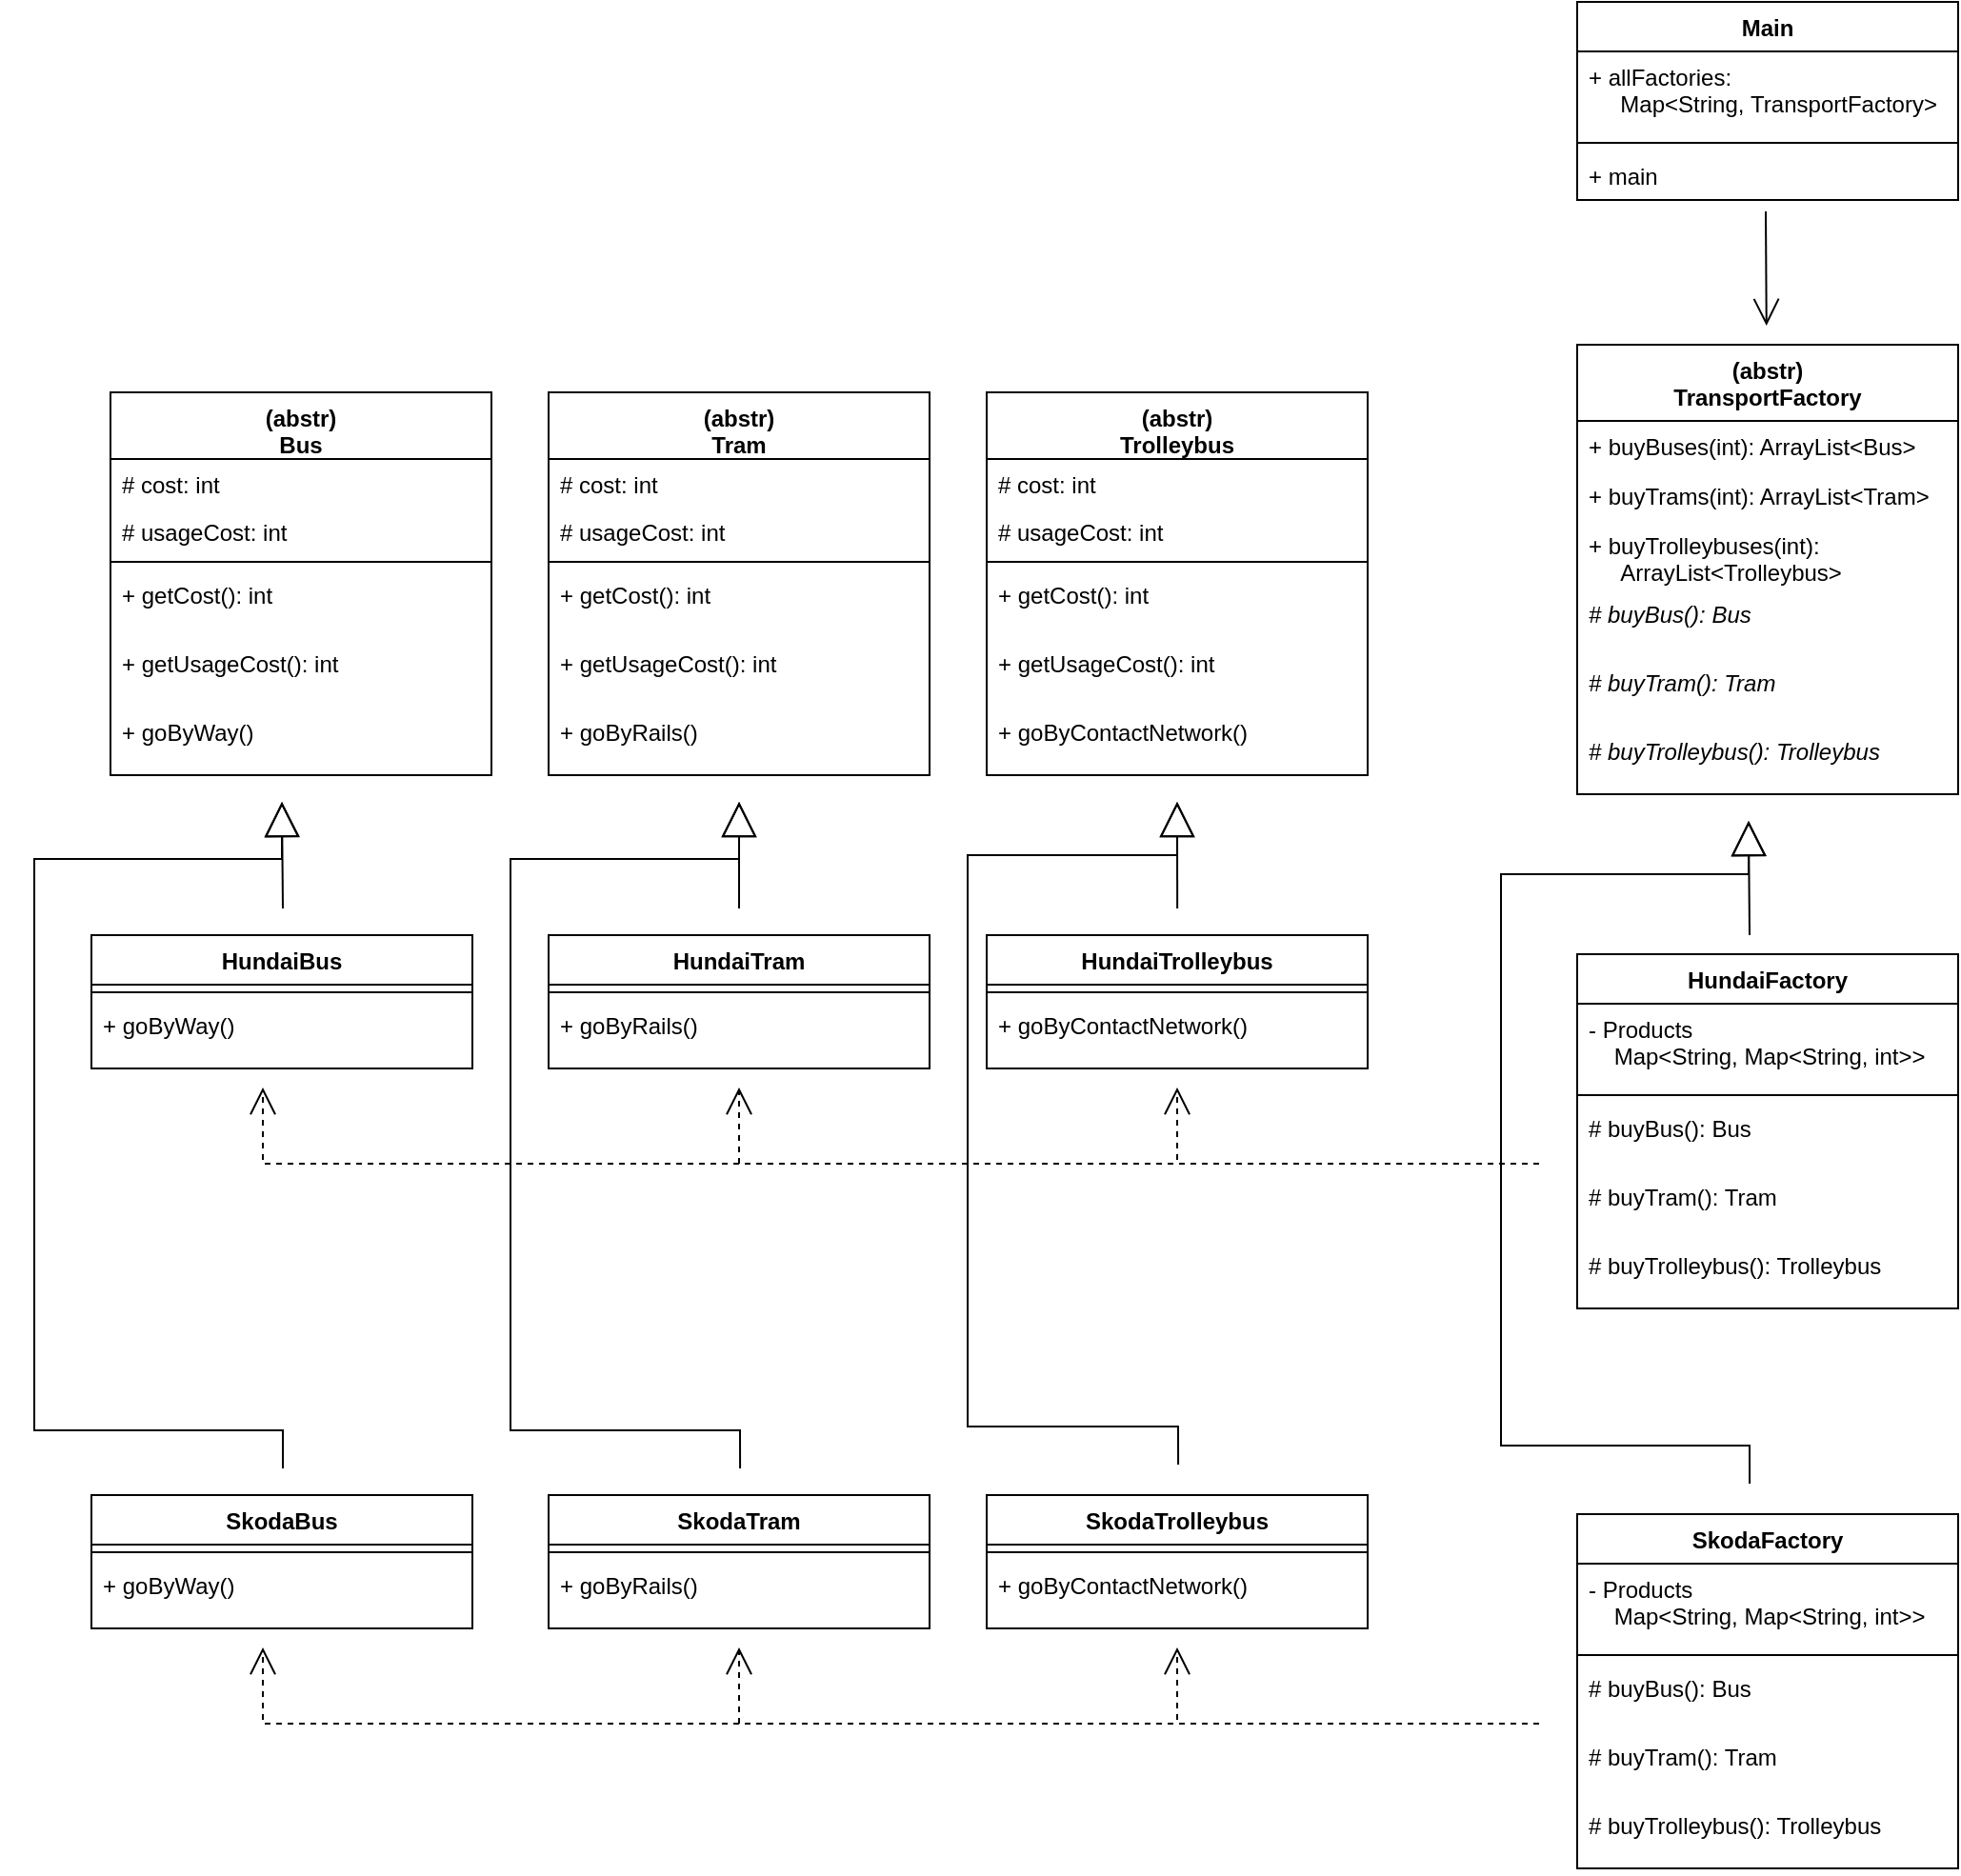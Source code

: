 <mxfile version="20.8.16" type="device"><diagram name="Сторінка-1" id="wtMm6hWJUEicgzMQ3wxV"><mxGraphModel dx="3316" dy="2351" grid="1" gridSize="10" guides="1" tooltips="1" connect="1" arrows="1" fold="1" page="1" pageScale="1" pageWidth="827" pageHeight="1169" math="0" shadow="0"><root><mxCell id="0"/><mxCell id="1" parent="0"/><mxCell id="mGSMuSWFJqqSMFILn1i0-1" value="Main" style="swimlane;fontStyle=1;align=center;verticalAlign=top;childLayout=stackLayout;horizontal=1;startSize=26;horizontalStack=0;resizeParent=1;resizeParentMax=0;resizeLast=0;collapsible=1;marginBottom=0;" vertex="1" parent="1"><mxGeometry x="160" y="-30" width="200" height="104" as="geometry"/></mxCell><mxCell id="mGSMuSWFJqqSMFILn1i0-2" value="+ allFactories:&#10;     Map&lt;String, TransportFactory&gt;" style="text;strokeColor=none;fillColor=none;align=left;verticalAlign=top;spacingLeft=4;spacingRight=4;overflow=hidden;rotatable=0;points=[[0,0.5],[1,0.5]];portConstraint=eastwest;" vertex="1" parent="mGSMuSWFJqqSMFILn1i0-1"><mxGeometry y="26" width="200" height="44" as="geometry"/></mxCell><mxCell id="mGSMuSWFJqqSMFILn1i0-3" value="" style="line;strokeWidth=1;fillColor=none;align=left;verticalAlign=middle;spacingTop=-1;spacingLeft=3;spacingRight=3;rotatable=0;labelPosition=right;points=[];portConstraint=eastwest;strokeColor=inherit;" vertex="1" parent="mGSMuSWFJqqSMFILn1i0-1"><mxGeometry y="70" width="200" height="8" as="geometry"/></mxCell><mxCell id="mGSMuSWFJqqSMFILn1i0-4" value="+ main" style="text;strokeColor=none;fillColor=none;align=left;verticalAlign=top;spacingLeft=4;spacingRight=4;overflow=hidden;rotatable=0;points=[[0,0.5],[1,0.5]];portConstraint=eastwest;" vertex="1" parent="mGSMuSWFJqqSMFILn1i0-1"><mxGeometry y="78" width="200" height="26" as="geometry"/></mxCell><mxCell id="mGSMuSWFJqqSMFILn1i0-5" value="(abstr)&#10;TransportFactory" style="swimlane;fontStyle=1;align=center;verticalAlign=top;childLayout=stackLayout;horizontal=1;startSize=40;horizontalStack=0;resizeParent=1;resizeParentMax=0;resizeLast=0;collapsible=1;marginBottom=0;" vertex="1" parent="1"><mxGeometry x="160" y="150" width="200" height="236" as="geometry"/></mxCell><mxCell id="mGSMuSWFJqqSMFILn1i0-8" value="+ buyBuses(int): ArrayList&lt;Bus&gt;" style="text;strokeColor=none;fillColor=none;align=left;verticalAlign=top;spacingLeft=4;spacingRight=4;overflow=hidden;rotatable=0;points=[[0,0.5],[1,0.5]];portConstraint=eastwest;" vertex="1" parent="mGSMuSWFJqqSMFILn1i0-5"><mxGeometry y="40" width="200" height="26" as="geometry"/></mxCell><mxCell id="mGSMuSWFJqqSMFILn1i0-10" value="+ buyTrams(int): ArrayList&lt;Tram&gt;" style="text;strokeColor=none;fillColor=none;align=left;verticalAlign=top;spacingLeft=4;spacingRight=4;overflow=hidden;rotatable=0;points=[[0,0.5],[1,0.5]];portConstraint=eastwest;" vertex="1" parent="mGSMuSWFJqqSMFILn1i0-5"><mxGeometry y="66" width="200" height="26" as="geometry"/></mxCell><mxCell id="mGSMuSWFJqqSMFILn1i0-11" value="+ buyTrolleybuses(int):&#10;     ArrayList&lt;Trolleybus&gt;" style="text;strokeColor=none;fillColor=none;align=left;verticalAlign=top;spacingLeft=4;spacingRight=4;overflow=hidden;rotatable=0;points=[[0,0.5],[1,0.5]];portConstraint=eastwest;" vertex="1" parent="mGSMuSWFJqqSMFILn1i0-5"><mxGeometry y="92" width="200" height="36" as="geometry"/></mxCell><mxCell id="mGSMuSWFJqqSMFILn1i0-13" value="# buyBus(): Bus" style="text;strokeColor=none;fillColor=none;align=left;verticalAlign=top;spacingLeft=4;spacingRight=4;overflow=hidden;rotatable=0;points=[[0,0.5],[1,0.5]];portConstraint=eastwest;fontStyle=2" vertex="1" parent="mGSMuSWFJqqSMFILn1i0-5"><mxGeometry y="128" width="200" height="36" as="geometry"/></mxCell><mxCell id="mGSMuSWFJqqSMFILn1i0-14" value="# buyTram(): Tram" style="text;strokeColor=none;fillColor=none;align=left;verticalAlign=top;spacingLeft=4;spacingRight=4;overflow=hidden;rotatable=0;points=[[0,0.5],[1,0.5]];portConstraint=eastwest;fontStyle=2" vertex="1" parent="mGSMuSWFJqqSMFILn1i0-5"><mxGeometry y="164" width="200" height="36" as="geometry"/></mxCell><mxCell id="mGSMuSWFJqqSMFILn1i0-12" value="# buyTrolleybus(): Trolleybus" style="text;strokeColor=none;fillColor=none;align=left;verticalAlign=top;spacingLeft=4;spacingRight=4;overflow=hidden;rotatable=0;points=[[0,0.5],[1,0.5]];portConstraint=eastwest;fontStyle=2" vertex="1" parent="mGSMuSWFJqqSMFILn1i0-5"><mxGeometry y="200" width="200" height="36" as="geometry"/></mxCell><mxCell id="mGSMuSWFJqqSMFILn1i0-9" value="" style="endArrow=open;endFill=1;endSize=12;html=1;rounded=0;" edge="1" parent="1"><mxGeometry width="160" relative="1" as="geometry"><mxPoint x="259" y="80" as="sourcePoint"/><mxPoint x="259.38" y="140" as="targetPoint"/></mxGeometry></mxCell><mxCell id="mGSMuSWFJqqSMFILn1i0-15" value="" style="endArrow=block;endSize=16;endFill=0;html=1;rounded=0;" edge="1" parent="1"><mxGeometry width="160" relative="1" as="geometry"><mxPoint x="250.5" y="460" as="sourcePoint"/><mxPoint x="250" y="400" as="targetPoint"/></mxGeometry></mxCell><mxCell id="mGSMuSWFJqqSMFILn1i0-16" value="HundaiFactory" style="swimlane;fontStyle=1;align=center;verticalAlign=top;childLayout=stackLayout;horizontal=1;startSize=26;horizontalStack=0;resizeParent=1;resizeParentMax=0;resizeLast=0;collapsible=1;marginBottom=0;" vertex="1" parent="1"><mxGeometry x="160" y="470" width="200" height="186" as="geometry"/></mxCell><mxCell id="mGSMuSWFJqqSMFILn1i0-17" value="- Products&#10;    Map&lt;String, Map&lt;String, int&gt;&gt; " style="text;strokeColor=none;fillColor=none;align=left;verticalAlign=top;spacingLeft=4;spacingRight=4;overflow=hidden;rotatable=0;points=[[0,0.5],[1,0.5]];portConstraint=eastwest;" vertex="1" parent="mGSMuSWFJqqSMFILn1i0-16"><mxGeometry y="26" width="200" height="44" as="geometry"/></mxCell><mxCell id="mGSMuSWFJqqSMFILn1i0-18" value="" style="line;strokeWidth=1;fillColor=none;align=left;verticalAlign=middle;spacingTop=-1;spacingLeft=3;spacingRight=3;rotatable=0;labelPosition=right;points=[];portConstraint=eastwest;strokeColor=inherit;" vertex="1" parent="mGSMuSWFJqqSMFILn1i0-16"><mxGeometry y="70" width="200" height="8" as="geometry"/></mxCell><mxCell id="mGSMuSWFJqqSMFILn1i0-20" value="# buyBus(): Bus" style="text;strokeColor=none;fillColor=none;align=left;verticalAlign=top;spacingLeft=4;spacingRight=4;overflow=hidden;rotatable=0;points=[[0,0.5],[1,0.5]];portConstraint=eastwest;fontStyle=0" vertex="1" parent="mGSMuSWFJqqSMFILn1i0-16"><mxGeometry y="78" width="200" height="36" as="geometry"/></mxCell><mxCell id="mGSMuSWFJqqSMFILn1i0-21" value="# buyTram(): Tram" style="text;strokeColor=none;fillColor=none;align=left;verticalAlign=top;spacingLeft=4;spacingRight=4;overflow=hidden;rotatable=0;points=[[0,0.5],[1,0.5]];portConstraint=eastwest;fontStyle=0" vertex="1" parent="mGSMuSWFJqqSMFILn1i0-16"><mxGeometry y="114" width="200" height="36" as="geometry"/></mxCell><mxCell id="mGSMuSWFJqqSMFILn1i0-22" value="# buyTrolleybus(): Trolleybus" style="text;strokeColor=none;fillColor=none;align=left;verticalAlign=top;spacingLeft=4;spacingRight=4;overflow=hidden;rotatable=0;points=[[0,0.5],[1,0.5]];portConstraint=eastwest;fontStyle=0" vertex="1" parent="mGSMuSWFJqqSMFILn1i0-16"><mxGeometry y="150" width="200" height="36" as="geometry"/></mxCell><mxCell id="mGSMuSWFJqqSMFILn1i0-23" value="(abstr)&#10;Trolleybus" style="swimlane;fontStyle=1;align=center;verticalAlign=top;childLayout=stackLayout;horizontal=1;startSize=35;horizontalStack=0;resizeParent=1;resizeParentMax=0;resizeLast=0;collapsible=1;marginBottom=0;" vertex="1" parent="1"><mxGeometry x="-150" y="175" width="200" height="201" as="geometry"/></mxCell><mxCell id="mGSMuSWFJqqSMFILn1i0-24" value="# cost: int" style="text;strokeColor=none;fillColor=none;align=left;verticalAlign=top;spacingLeft=4;spacingRight=4;overflow=hidden;rotatable=0;points=[[0,0.5],[1,0.5]];portConstraint=eastwest;" vertex="1" parent="mGSMuSWFJqqSMFILn1i0-23"><mxGeometry y="35" width="200" height="25" as="geometry"/></mxCell><mxCell id="mGSMuSWFJqqSMFILn1i0-29" value="# usageCost: int" style="text;strokeColor=none;fillColor=none;align=left;verticalAlign=top;spacingLeft=4;spacingRight=4;overflow=hidden;rotatable=0;points=[[0,0.5],[1,0.5]];portConstraint=eastwest;" vertex="1" parent="mGSMuSWFJqqSMFILn1i0-23"><mxGeometry y="60" width="200" height="25" as="geometry"/></mxCell><mxCell id="mGSMuSWFJqqSMFILn1i0-25" value="" style="line;strokeWidth=1;fillColor=none;align=left;verticalAlign=middle;spacingTop=-1;spacingLeft=3;spacingRight=3;rotatable=0;labelPosition=right;points=[];portConstraint=eastwest;strokeColor=inherit;" vertex="1" parent="mGSMuSWFJqqSMFILn1i0-23"><mxGeometry y="85" width="200" height="8" as="geometry"/></mxCell><mxCell id="mGSMuSWFJqqSMFILn1i0-27" value="+ getCost(): int" style="text;strokeColor=none;fillColor=none;align=left;verticalAlign=top;spacingLeft=4;spacingRight=4;overflow=hidden;rotatable=0;points=[[0,0.5],[1,0.5]];portConstraint=eastwest;fontStyle=0" vertex="1" parent="mGSMuSWFJqqSMFILn1i0-23"><mxGeometry y="93" width="200" height="36" as="geometry"/></mxCell><mxCell id="mGSMuSWFJqqSMFILn1i0-28" value="+ getUsageCost(): int" style="text;strokeColor=none;fillColor=none;align=left;verticalAlign=top;spacingLeft=4;spacingRight=4;overflow=hidden;rotatable=0;points=[[0,0.5],[1,0.5]];portConstraint=eastwest;fontStyle=0" vertex="1" parent="mGSMuSWFJqqSMFILn1i0-23"><mxGeometry y="129" width="200" height="36" as="geometry"/></mxCell><mxCell id="mGSMuSWFJqqSMFILn1i0-26" value="+ goByContactNetwork()" style="text;strokeColor=none;fillColor=none;align=left;verticalAlign=top;spacingLeft=4;spacingRight=4;overflow=hidden;rotatable=0;points=[[0,0.5],[1,0.5]];portConstraint=eastwest;fontStyle=0" vertex="1" parent="mGSMuSWFJqqSMFILn1i0-23"><mxGeometry y="165" width="200" height="36" as="geometry"/></mxCell><mxCell id="mGSMuSWFJqqSMFILn1i0-30" value="(abstr)&#10;Tram" style="swimlane;fontStyle=1;align=center;verticalAlign=top;childLayout=stackLayout;horizontal=1;startSize=35;horizontalStack=0;resizeParent=1;resizeParentMax=0;resizeLast=0;collapsible=1;marginBottom=0;" vertex="1" parent="1"><mxGeometry x="-380" y="175" width="200" height="201" as="geometry"/></mxCell><mxCell id="mGSMuSWFJqqSMFILn1i0-31" value="# cost: int" style="text;strokeColor=none;fillColor=none;align=left;verticalAlign=top;spacingLeft=4;spacingRight=4;overflow=hidden;rotatable=0;points=[[0,0.5],[1,0.5]];portConstraint=eastwest;" vertex="1" parent="mGSMuSWFJqqSMFILn1i0-30"><mxGeometry y="35" width="200" height="25" as="geometry"/></mxCell><mxCell id="mGSMuSWFJqqSMFILn1i0-32" value="# usageCost: int" style="text;strokeColor=none;fillColor=none;align=left;verticalAlign=top;spacingLeft=4;spacingRight=4;overflow=hidden;rotatable=0;points=[[0,0.5],[1,0.5]];portConstraint=eastwest;" vertex="1" parent="mGSMuSWFJqqSMFILn1i0-30"><mxGeometry y="60" width="200" height="25" as="geometry"/></mxCell><mxCell id="mGSMuSWFJqqSMFILn1i0-33" value="" style="line;strokeWidth=1;fillColor=none;align=left;verticalAlign=middle;spacingTop=-1;spacingLeft=3;spacingRight=3;rotatable=0;labelPosition=right;points=[];portConstraint=eastwest;strokeColor=inherit;" vertex="1" parent="mGSMuSWFJqqSMFILn1i0-30"><mxGeometry y="85" width="200" height="8" as="geometry"/></mxCell><mxCell id="mGSMuSWFJqqSMFILn1i0-34" value="+ getCost(): int" style="text;strokeColor=none;fillColor=none;align=left;verticalAlign=top;spacingLeft=4;spacingRight=4;overflow=hidden;rotatable=0;points=[[0,0.5],[1,0.5]];portConstraint=eastwest;fontStyle=0" vertex="1" parent="mGSMuSWFJqqSMFILn1i0-30"><mxGeometry y="93" width="200" height="36" as="geometry"/></mxCell><mxCell id="mGSMuSWFJqqSMFILn1i0-35" value="+ getUsageCost(): int" style="text;strokeColor=none;fillColor=none;align=left;verticalAlign=top;spacingLeft=4;spacingRight=4;overflow=hidden;rotatable=0;points=[[0,0.5],[1,0.5]];portConstraint=eastwest;fontStyle=0" vertex="1" parent="mGSMuSWFJqqSMFILn1i0-30"><mxGeometry y="129" width="200" height="36" as="geometry"/></mxCell><mxCell id="mGSMuSWFJqqSMFILn1i0-36" value="+ goByRails()" style="text;strokeColor=none;fillColor=none;align=left;verticalAlign=top;spacingLeft=4;spacingRight=4;overflow=hidden;rotatable=0;points=[[0,0.5],[1,0.5]];portConstraint=eastwest;fontStyle=0" vertex="1" parent="mGSMuSWFJqqSMFILn1i0-30"><mxGeometry y="165" width="200" height="36" as="geometry"/></mxCell><mxCell id="mGSMuSWFJqqSMFILn1i0-37" value="(abstr)&#10;Bus" style="swimlane;fontStyle=1;align=center;verticalAlign=top;childLayout=stackLayout;horizontal=1;startSize=35;horizontalStack=0;resizeParent=1;resizeParentMax=0;resizeLast=0;collapsible=1;marginBottom=0;" vertex="1" parent="1"><mxGeometry x="-610" y="175" width="200" height="201" as="geometry"/></mxCell><mxCell id="mGSMuSWFJqqSMFILn1i0-38" value="# cost: int" style="text;strokeColor=none;fillColor=none;align=left;verticalAlign=top;spacingLeft=4;spacingRight=4;overflow=hidden;rotatable=0;points=[[0,0.5],[1,0.5]];portConstraint=eastwest;" vertex="1" parent="mGSMuSWFJqqSMFILn1i0-37"><mxGeometry y="35" width="200" height="25" as="geometry"/></mxCell><mxCell id="mGSMuSWFJqqSMFILn1i0-39" value="# usageCost: int" style="text;strokeColor=none;fillColor=none;align=left;verticalAlign=top;spacingLeft=4;spacingRight=4;overflow=hidden;rotatable=0;points=[[0,0.5],[1,0.5]];portConstraint=eastwest;" vertex="1" parent="mGSMuSWFJqqSMFILn1i0-37"><mxGeometry y="60" width="200" height="25" as="geometry"/></mxCell><mxCell id="mGSMuSWFJqqSMFILn1i0-40" value="" style="line;strokeWidth=1;fillColor=none;align=left;verticalAlign=middle;spacingTop=-1;spacingLeft=3;spacingRight=3;rotatable=0;labelPosition=right;points=[];portConstraint=eastwest;strokeColor=inherit;" vertex="1" parent="mGSMuSWFJqqSMFILn1i0-37"><mxGeometry y="85" width="200" height="8" as="geometry"/></mxCell><mxCell id="mGSMuSWFJqqSMFILn1i0-41" value="+ getCost(): int" style="text;strokeColor=none;fillColor=none;align=left;verticalAlign=top;spacingLeft=4;spacingRight=4;overflow=hidden;rotatable=0;points=[[0,0.5],[1,0.5]];portConstraint=eastwest;fontStyle=0" vertex="1" parent="mGSMuSWFJqqSMFILn1i0-37"><mxGeometry y="93" width="200" height="36" as="geometry"/></mxCell><mxCell id="mGSMuSWFJqqSMFILn1i0-42" value="+ getUsageCost(): int" style="text;strokeColor=none;fillColor=none;align=left;verticalAlign=top;spacingLeft=4;spacingRight=4;overflow=hidden;rotatable=0;points=[[0,0.5],[1,0.5]];portConstraint=eastwest;fontStyle=0" vertex="1" parent="mGSMuSWFJqqSMFILn1i0-37"><mxGeometry y="129" width="200" height="36" as="geometry"/></mxCell><mxCell id="mGSMuSWFJqqSMFILn1i0-43" value="+ goByWay()" style="text;strokeColor=none;fillColor=none;align=left;verticalAlign=top;spacingLeft=4;spacingRight=4;overflow=hidden;rotatable=0;points=[[0,0.5],[1,0.5]];portConstraint=eastwest;fontStyle=0" vertex="1" parent="mGSMuSWFJqqSMFILn1i0-37"><mxGeometry y="165" width="200" height="36" as="geometry"/></mxCell><mxCell id="mGSMuSWFJqqSMFILn1i0-44" value="" style="endArrow=block;endSize=16;endFill=0;html=1;rounded=0;" edge="1" parent="1"><mxGeometry width="160" relative="1" as="geometry"><mxPoint x="-519.5" y="446" as="sourcePoint"/><mxPoint x="-520" y="390" as="targetPoint"/></mxGeometry></mxCell><mxCell id="mGSMuSWFJqqSMFILn1i0-45" value="" style="endArrow=block;endSize=16;endFill=0;html=1;rounded=0;" edge="1" parent="1"><mxGeometry width="160" relative="1" as="geometry"><mxPoint x="-280" y="446" as="sourcePoint"/><mxPoint x="-280" y="390" as="targetPoint"/></mxGeometry></mxCell><mxCell id="mGSMuSWFJqqSMFILn1i0-46" value="" style="endArrow=block;endSize=16;endFill=0;html=1;rounded=0;" edge="1" parent="1"><mxGeometry width="160" relative="1" as="geometry"><mxPoint x="-49.93" y="446" as="sourcePoint"/><mxPoint x="-50" y="390" as="targetPoint"/></mxGeometry></mxCell><mxCell id="mGSMuSWFJqqSMFILn1i0-47" value="HundaiBus" style="swimlane;fontStyle=1;align=center;verticalAlign=top;childLayout=stackLayout;horizontal=1;startSize=26;horizontalStack=0;resizeParent=1;resizeParentMax=0;resizeLast=0;collapsible=1;marginBottom=0;" vertex="1" parent="1"><mxGeometry x="-620" y="460" width="200" height="70" as="geometry"/></mxCell><mxCell id="mGSMuSWFJqqSMFILn1i0-49" value="" style="line;strokeWidth=1;fillColor=none;align=left;verticalAlign=middle;spacingTop=-1;spacingLeft=3;spacingRight=3;rotatable=0;labelPosition=right;points=[];portConstraint=eastwest;strokeColor=inherit;" vertex="1" parent="mGSMuSWFJqqSMFILn1i0-47"><mxGeometry y="26" width="200" height="8" as="geometry"/></mxCell><mxCell id="mGSMuSWFJqqSMFILn1i0-53" value="+ goByWay()" style="text;strokeColor=none;fillColor=none;align=left;verticalAlign=top;spacingLeft=4;spacingRight=4;overflow=hidden;rotatable=0;points=[[0,0.5],[1,0.5]];portConstraint=eastwest;fontStyle=0" vertex="1" parent="mGSMuSWFJqqSMFILn1i0-47"><mxGeometry y="34" width="200" height="36" as="geometry"/></mxCell><mxCell id="mGSMuSWFJqqSMFILn1i0-54" value="HundaiTram" style="swimlane;fontStyle=1;align=center;verticalAlign=top;childLayout=stackLayout;horizontal=1;startSize=26;horizontalStack=0;resizeParent=1;resizeParentMax=0;resizeLast=0;collapsible=1;marginBottom=0;" vertex="1" parent="1"><mxGeometry x="-380" y="460" width="200" height="70" as="geometry"/></mxCell><mxCell id="mGSMuSWFJqqSMFILn1i0-55" value="" style="line;strokeWidth=1;fillColor=none;align=left;verticalAlign=middle;spacingTop=-1;spacingLeft=3;spacingRight=3;rotatable=0;labelPosition=right;points=[];portConstraint=eastwest;strokeColor=inherit;" vertex="1" parent="mGSMuSWFJqqSMFILn1i0-54"><mxGeometry y="26" width="200" height="8" as="geometry"/></mxCell><mxCell id="mGSMuSWFJqqSMFILn1i0-61" value="+ goByRails()" style="text;strokeColor=none;fillColor=none;align=left;verticalAlign=top;spacingLeft=4;spacingRight=4;overflow=hidden;rotatable=0;points=[[0,0.5],[1,0.5]];portConstraint=eastwest;fontStyle=0" vertex="1" parent="mGSMuSWFJqqSMFILn1i0-54"><mxGeometry y="34" width="200" height="36" as="geometry"/></mxCell><mxCell id="mGSMuSWFJqqSMFILn1i0-57" value="HundaiTrolleybus" style="swimlane;fontStyle=1;align=center;verticalAlign=top;childLayout=stackLayout;horizontal=1;startSize=26;horizontalStack=0;resizeParent=1;resizeParentMax=0;resizeLast=0;collapsible=1;marginBottom=0;" vertex="1" parent="1"><mxGeometry x="-150" y="460" width="200" height="70" as="geometry"/></mxCell><mxCell id="mGSMuSWFJqqSMFILn1i0-58" value="" style="line;strokeWidth=1;fillColor=none;align=left;verticalAlign=middle;spacingTop=-1;spacingLeft=3;spacingRight=3;rotatable=0;labelPosition=right;points=[];portConstraint=eastwest;strokeColor=inherit;" vertex="1" parent="mGSMuSWFJqqSMFILn1i0-57"><mxGeometry y="26" width="200" height="8" as="geometry"/></mxCell><mxCell id="mGSMuSWFJqqSMFILn1i0-62" value="+ goByContactNetwork()" style="text;strokeColor=none;fillColor=none;align=left;verticalAlign=top;spacingLeft=4;spacingRight=4;overflow=hidden;rotatable=0;points=[[0,0.5],[1,0.5]];portConstraint=eastwest;fontStyle=0" vertex="1" parent="mGSMuSWFJqqSMFILn1i0-57"><mxGeometry y="34" width="200" height="36" as="geometry"/></mxCell><mxCell id="mGSMuSWFJqqSMFILn1i0-63" value="" style="endArrow=open;endSize=12;dashed=1;html=1;rounded=0;edgeStyle=orthogonalEdgeStyle;" edge="1" parent="1"><mxGeometry y="-10" width="160" relative="1" as="geometry"><mxPoint x="140" y="580" as="sourcePoint"/><mxPoint x="-530" y="540" as="targetPoint"/><Array as="points"><mxPoint x="140" y="580"/><mxPoint x="-530" y="580"/></Array><mxPoint as="offset"/></mxGeometry></mxCell><mxCell id="mGSMuSWFJqqSMFILn1i0-66" value="" style="endArrow=open;endSize=12;dashed=1;html=1;rounded=0;edgeStyle=orthogonalEdgeStyle;" edge="1" parent="1"><mxGeometry y="-10" width="160" relative="1" as="geometry"><mxPoint x="140.0" y="580" as="sourcePoint"/><mxPoint x="-280" y="540" as="targetPoint"/><Array as="points"><mxPoint x="-280" y="580"/></Array><mxPoint as="offset"/></mxGeometry></mxCell><mxCell id="mGSMuSWFJqqSMFILn1i0-67" value="" style="endArrow=open;endSize=12;dashed=1;html=1;rounded=0;edgeStyle=orthogonalEdgeStyle;" edge="1" parent="1"><mxGeometry y="-10" width="160" relative="1" as="geometry"><mxPoint x="140.0" y="580" as="sourcePoint"/><mxPoint x="-50" y="540" as="targetPoint"/><Array as="points"><mxPoint x="-50" y="580"/></Array><mxPoint as="offset"/></mxGeometry></mxCell><mxCell id="mGSMuSWFJqqSMFILn1i0-69" value="SkodaFactory" style="swimlane;fontStyle=1;align=center;verticalAlign=top;childLayout=stackLayout;horizontal=1;startSize=26;horizontalStack=0;resizeParent=1;resizeParentMax=0;resizeLast=0;collapsible=1;marginBottom=0;" vertex="1" parent="1"><mxGeometry x="160" y="764" width="200" height="186" as="geometry"/></mxCell><mxCell id="mGSMuSWFJqqSMFILn1i0-70" value="- Products&#10;    Map&lt;String, Map&lt;String, int&gt;&gt; " style="text;strokeColor=none;fillColor=none;align=left;verticalAlign=top;spacingLeft=4;spacingRight=4;overflow=hidden;rotatable=0;points=[[0,0.5],[1,0.5]];portConstraint=eastwest;" vertex="1" parent="mGSMuSWFJqqSMFILn1i0-69"><mxGeometry y="26" width="200" height="44" as="geometry"/></mxCell><mxCell id="mGSMuSWFJqqSMFILn1i0-71" value="" style="line;strokeWidth=1;fillColor=none;align=left;verticalAlign=middle;spacingTop=-1;spacingLeft=3;spacingRight=3;rotatable=0;labelPosition=right;points=[];portConstraint=eastwest;strokeColor=inherit;" vertex="1" parent="mGSMuSWFJqqSMFILn1i0-69"><mxGeometry y="70" width="200" height="8" as="geometry"/></mxCell><mxCell id="mGSMuSWFJqqSMFILn1i0-72" value="# buyBus(): Bus" style="text;strokeColor=none;fillColor=none;align=left;verticalAlign=top;spacingLeft=4;spacingRight=4;overflow=hidden;rotatable=0;points=[[0,0.5],[1,0.5]];portConstraint=eastwest;fontStyle=0" vertex="1" parent="mGSMuSWFJqqSMFILn1i0-69"><mxGeometry y="78" width="200" height="36" as="geometry"/></mxCell><mxCell id="mGSMuSWFJqqSMFILn1i0-73" value="# buyTram(): Tram" style="text;strokeColor=none;fillColor=none;align=left;verticalAlign=top;spacingLeft=4;spacingRight=4;overflow=hidden;rotatable=0;points=[[0,0.5],[1,0.5]];portConstraint=eastwest;fontStyle=0" vertex="1" parent="mGSMuSWFJqqSMFILn1i0-69"><mxGeometry y="114" width="200" height="36" as="geometry"/></mxCell><mxCell id="mGSMuSWFJqqSMFILn1i0-74" value="# buyTrolleybus(): Trolleybus" style="text;strokeColor=none;fillColor=none;align=left;verticalAlign=top;spacingLeft=4;spacingRight=4;overflow=hidden;rotatable=0;points=[[0,0.5],[1,0.5]];portConstraint=eastwest;fontStyle=0" vertex="1" parent="mGSMuSWFJqqSMFILn1i0-69"><mxGeometry y="150" width="200" height="36" as="geometry"/></mxCell><mxCell id="mGSMuSWFJqqSMFILn1i0-75" value="" style="endArrow=block;endSize=16;endFill=0;html=1;rounded=0;edgeStyle=orthogonalEdgeStyle;" edge="1" parent="1"><mxGeometry width="160" relative="1" as="geometry"><mxPoint x="-519.5" y="740" as="sourcePoint"/><mxPoint x="-520" y="390" as="targetPoint"/><Array as="points"><mxPoint x="-520" y="720"/><mxPoint x="-650" y="720"/><mxPoint x="-650" y="420"/><mxPoint x="-520" y="420"/></Array></mxGeometry></mxCell><mxCell id="mGSMuSWFJqqSMFILn1i0-78" value="SkodaBus" style="swimlane;fontStyle=1;align=center;verticalAlign=top;childLayout=stackLayout;horizontal=1;startSize=26;horizontalStack=0;resizeParent=1;resizeParentMax=0;resizeLast=0;collapsible=1;marginBottom=0;" vertex="1" parent="1"><mxGeometry x="-620" y="754" width="200" height="70" as="geometry"/></mxCell><mxCell id="mGSMuSWFJqqSMFILn1i0-79" value="" style="line;strokeWidth=1;fillColor=none;align=left;verticalAlign=middle;spacingTop=-1;spacingLeft=3;spacingRight=3;rotatable=0;labelPosition=right;points=[];portConstraint=eastwest;strokeColor=inherit;" vertex="1" parent="mGSMuSWFJqqSMFILn1i0-78"><mxGeometry y="26" width="200" height="8" as="geometry"/></mxCell><mxCell id="mGSMuSWFJqqSMFILn1i0-80" value="+ goByWay()" style="text;strokeColor=none;fillColor=none;align=left;verticalAlign=top;spacingLeft=4;spacingRight=4;overflow=hidden;rotatable=0;points=[[0,0.5],[1,0.5]];portConstraint=eastwest;fontStyle=0" vertex="1" parent="mGSMuSWFJqqSMFILn1i0-78"><mxGeometry y="34" width="200" height="36" as="geometry"/></mxCell><mxCell id="mGSMuSWFJqqSMFILn1i0-81" value="SkodaTram" style="swimlane;fontStyle=1;align=center;verticalAlign=top;childLayout=stackLayout;horizontal=1;startSize=26;horizontalStack=0;resizeParent=1;resizeParentMax=0;resizeLast=0;collapsible=1;marginBottom=0;" vertex="1" parent="1"><mxGeometry x="-380" y="754" width="200" height="70" as="geometry"/></mxCell><mxCell id="mGSMuSWFJqqSMFILn1i0-82" value="" style="line;strokeWidth=1;fillColor=none;align=left;verticalAlign=middle;spacingTop=-1;spacingLeft=3;spacingRight=3;rotatable=0;labelPosition=right;points=[];portConstraint=eastwest;strokeColor=inherit;" vertex="1" parent="mGSMuSWFJqqSMFILn1i0-81"><mxGeometry y="26" width="200" height="8" as="geometry"/></mxCell><mxCell id="mGSMuSWFJqqSMFILn1i0-83" value="+ goByRails()" style="text;strokeColor=none;fillColor=none;align=left;verticalAlign=top;spacingLeft=4;spacingRight=4;overflow=hidden;rotatable=0;points=[[0,0.5],[1,0.5]];portConstraint=eastwest;fontStyle=0" vertex="1" parent="mGSMuSWFJqqSMFILn1i0-81"><mxGeometry y="34" width="200" height="36" as="geometry"/></mxCell><mxCell id="mGSMuSWFJqqSMFILn1i0-84" value="SkodaTrolleybus" style="swimlane;fontStyle=1;align=center;verticalAlign=top;childLayout=stackLayout;horizontal=1;startSize=26;horizontalStack=0;resizeParent=1;resizeParentMax=0;resizeLast=0;collapsible=1;marginBottom=0;" vertex="1" parent="1"><mxGeometry x="-150" y="754" width="200" height="70" as="geometry"/></mxCell><mxCell id="mGSMuSWFJqqSMFILn1i0-85" value="" style="line;strokeWidth=1;fillColor=none;align=left;verticalAlign=middle;spacingTop=-1;spacingLeft=3;spacingRight=3;rotatable=0;labelPosition=right;points=[];portConstraint=eastwest;strokeColor=inherit;" vertex="1" parent="mGSMuSWFJqqSMFILn1i0-84"><mxGeometry y="26" width="200" height="8" as="geometry"/></mxCell><mxCell id="mGSMuSWFJqqSMFILn1i0-86" value="+ goByContactNetwork()" style="text;strokeColor=none;fillColor=none;align=left;verticalAlign=top;spacingLeft=4;spacingRight=4;overflow=hidden;rotatable=0;points=[[0,0.5],[1,0.5]];portConstraint=eastwest;fontStyle=0" vertex="1" parent="mGSMuSWFJqqSMFILn1i0-84"><mxGeometry y="34" width="200" height="36" as="geometry"/></mxCell><mxCell id="mGSMuSWFJqqSMFILn1i0-87" value="" style="endArrow=open;endSize=12;dashed=1;html=1;rounded=0;edgeStyle=orthogonalEdgeStyle;" edge="1" parent="1"><mxGeometry y="-10" width="160" relative="1" as="geometry"><mxPoint x="140" y="874" as="sourcePoint"/><mxPoint x="-530" y="834" as="targetPoint"/><Array as="points"><mxPoint x="140" y="874"/><mxPoint x="-530" y="874"/></Array><mxPoint as="offset"/></mxGeometry></mxCell><mxCell id="mGSMuSWFJqqSMFILn1i0-88" value="" style="endArrow=open;endSize=12;dashed=1;html=1;rounded=0;edgeStyle=orthogonalEdgeStyle;" edge="1" parent="1"><mxGeometry y="-10" width="160" relative="1" as="geometry"><mxPoint x="140" y="874" as="sourcePoint"/><mxPoint x="-280" y="834" as="targetPoint"/><Array as="points"><mxPoint x="-280" y="874"/></Array><mxPoint as="offset"/></mxGeometry></mxCell><mxCell id="mGSMuSWFJqqSMFILn1i0-89" value="" style="endArrow=open;endSize=12;dashed=1;html=1;rounded=0;edgeStyle=orthogonalEdgeStyle;" edge="1" parent="1"><mxGeometry y="-10" width="160" relative="1" as="geometry"><mxPoint x="140" y="874" as="sourcePoint"/><mxPoint x="-50" y="834" as="targetPoint"/><Array as="points"><mxPoint x="-50" y="874"/></Array><mxPoint as="offset"/></mxGeometry></mxCell><mxCell id="mGSMuSWFJqqSMFILn1i0-91" value="" style="endArrow=block;endSize=16;endFill=0;html=1;rounded=0;edgeStyle=orthogonalEdgeStyle;" edge="1" parent="1"><mxGeometry width="160" relative="1" as="geometry"><mxPoint x="-279.46" y="740" as="sourcePoint"/><mxPoint x="-279.96" y="390" as="targetPoint"/><Array as="points"><mxPoint x="-279" y="720"/><mxPoint x="-400" y="720"/><mxPoint x="-400" y="420"/><mxPoint x="-280" y="420"/></Array></mxGeometry></mxCell><mxCell id="mGSMuSWFJqqSMFILn1i0-92" value="" style="endArrow=block;endSize=16;endFill=0;html=1;rounded=0;edgeStyle=orthogonalEdgeStyle;" edge="1" parent="1"><mxGeometry width="160" relative="1" as="geometry"><mxPoint x="-49.46" y="738" as="sourcePoint"/><mxPoint x="-50" y="390" as="targetPoint"/><Array as="points"><mxPoint x="-49" y="718"/><mxPoint x="-160" y="718"/><mxPoint x="-160" y="418"/><mxPoint x="-50" y="418"/></Array></mxGeometry></mxCell><mxCell id="mGSMuSWFJqqSMFILn1i0-93" value="" style="endArrow=block;endSize=16;endFill=0;html=1;rounded=0;edgeStyle=orthogonalEdgeStyle;" edge="1" parent="1"><mxGeometry width="160" relative="1" as="geometry"><mxPoint x="250.54" y="748.0" as="sourcePoint"/><mxPoint x="250" y="400" as="targetPoint"/><Array as="points"><mxPoint x="250" y="728"/><mxPoint x="120" y="728"/><mxPoint x="120" y="428"/><mxPoint x="250" y="428"/></Array></mxGeometry></mxCell></root></mxGraphModel></diagram></mxfile>